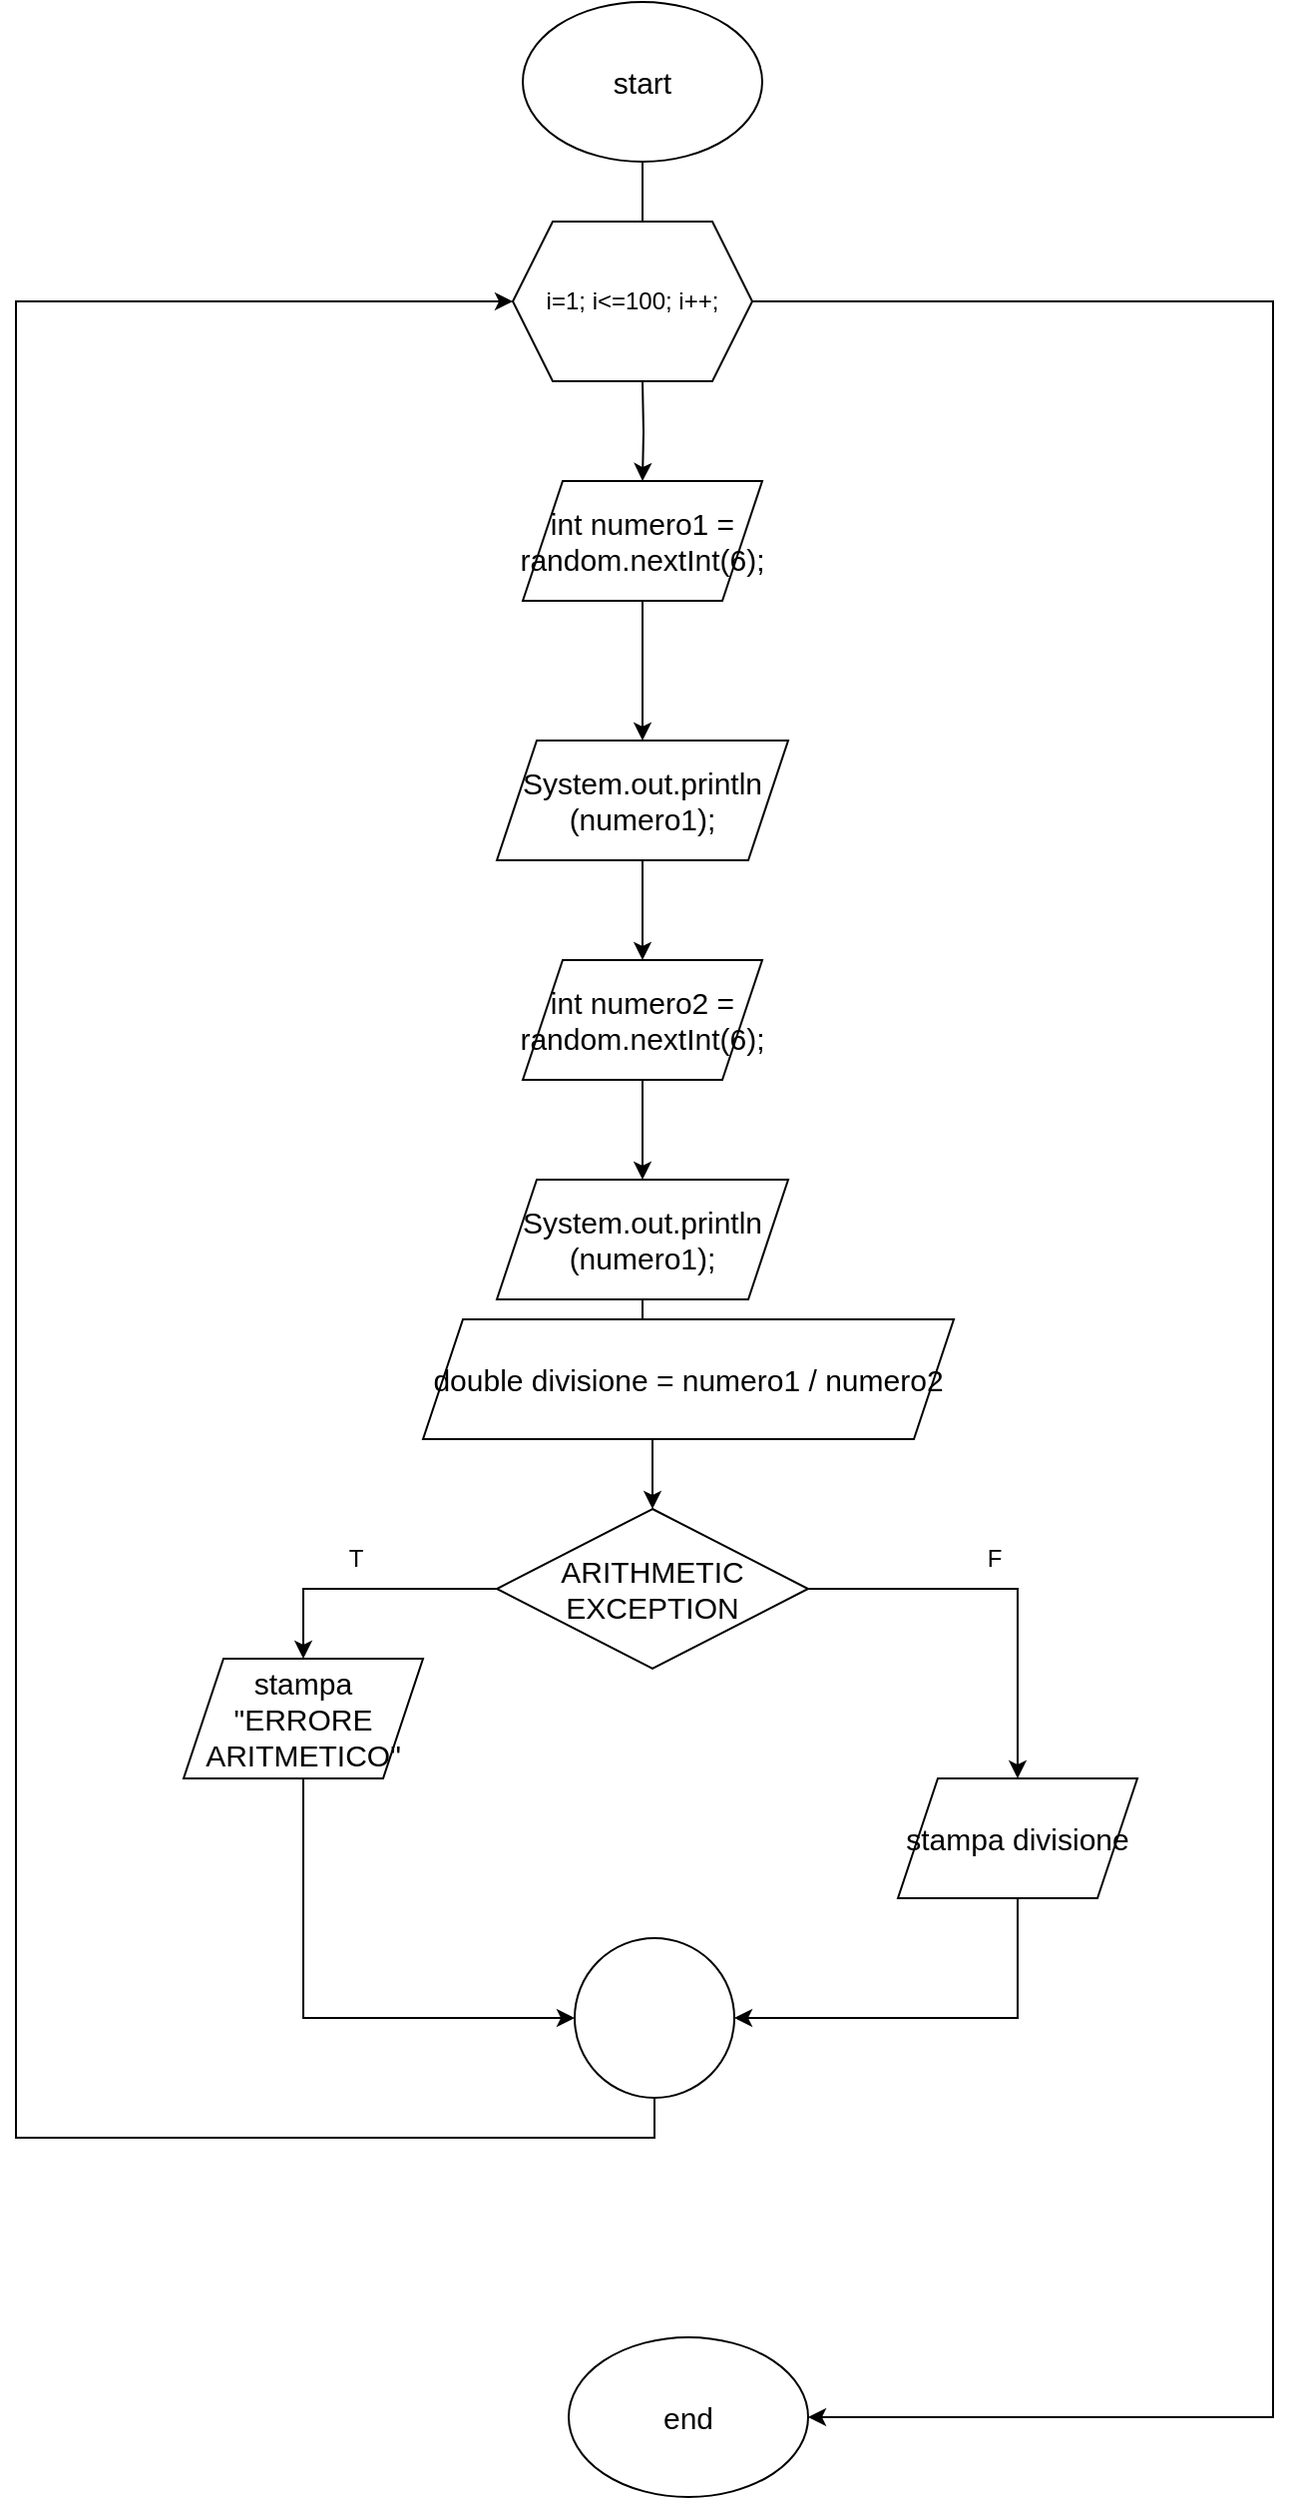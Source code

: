 <mxfile version="21.1.6" type="google">
  <diagram name="Pagina-1" id="2JrqRWIIHDZOnAzu7GF9">
    <mxGraphModel grid="1" page="1" gridSize="10" guides="1" tooltips="1" connect="1" arrows="1" fold="1" pageScale="1" pageWidth="827" pageHeight="1169" math="0" shadow="0">
      <root>
        <mxCell id="0" />
        <mxCell id="1" parent="0" />
        <mxCell id="g1serccbO22LYITviWlD-5" value="" style="edgeStyle=orthogonalEdgeStyle;rounded=0;orthogonalLoop=1;jettySize=auto;html=1;fontSize=15;" edge="1" parent="1" source="g1serccbO22LYITviWlD-1">
          <mxGeometry relative="1" as="geometry">
            <mxPoint x="414" y="140" as="targetPoint" />
          </mxGeometry>
        </mxCell>
        <mxCell id="g1serccbO22LYITviWlD-1" value="start" style="ellipse;whiteSpace=wrap;html=1;fontSize=15;" vertex="1" parent="1">
          <mxGeometry x="354" y="20" width="120" height="80" as="geometry" />
        </mxCell>
        <mxCell id="g1serccbO22LYITviWlD-7" value="" style="edgeStyle=orthogonalEdgeStyle;rounded=0;orthogonalLoop=1;jettySize=auto;html=1;exitX=0.5;exitY=1;exitDx=0;exitDy=0;fontSize=15;" edge="1" parent="1" target="g1serccbO22LYITviWlD-6">
          <mxGeometry relative="1" as="geometry">
            <mxPoint x="414" y="210" as="sourcePoint" />
          </mxGeometry>
        </mxCell>
        <mxCell id="g1serccbO22LYITviWlD-9" value="" style="edgeStyle=orthogonalEdgeStyle;rounded=0;orthogonalLoop=1;jettySize=auto;html=1;fontSize=15;" edge="1" parent="1" source="g1serccbO22LYITviWlD-6" target="g1serccbO22LYITviWlD-8">
          <mxGeometry relative="1" as="geometry" />
        </mxCell>
        <mxCell id="g1serccbO22LYITviWlD-6" value="int numero1 = random.nextInt(6);" style="shape=parallelogram;perimeter=parallelogramPerimeter;whiteSpace=wrap;html=1;fixedSize=1;fontSize=15;" vertex="1" parent="1">
          <mxGeometry x="354" y="260" width="120" height="60" as="geometry" />
        </mxCell>
        <mxCell id="g1serccbO22LYITviWlD-11" value="" style="edgeStyle=orthogonalEdgeStyle;rounded=0;orthogonalLoop=1;jettySize=auto;html=1;fontSize=15;" edge="1" parent="1" source="g1serccbO22LYITviWlD-8" target="g1serccbO22LYITviWlD-10">
          <mxGeometry relative="1" as="geometry" />
        </mxCell>
        <mxCell id="g1serccbO22LYITviWlD-8" value=" System.out.println (numero1);" style="shape=parallelogram;perimeter=parallelogramPerimeter;whiteSpace=wrap;html=1;fixedSize=1;fontSize=15;" vertex="1" parent="1">
          <mxGeometry x="341" y="390" width="146" height="60" as="geometry" />
        </mxCell>
        <mxCell id="g1serccbO22LYITviWlD-13" value="" style="edgeStyle=orthogonalEdgeStyle;rounded=0;orthogonalLoop=1;jettySize=auto;html=1;fontSize=15;" edge="1" parent="1" source="g1serccbO22LYITviWlD-10" target="g1serccbO22LYITviWlD-12">
          <mxGeometry relative="1" as="geometry" />
        </mxCell>
        <mxCell id="g1serccbO22LYITviWlD-10" value="int numero2 = random.nextInt(6);" style="shape=parallelogram;perimeter=parallelogramPerimeter;whiteSpace=wrap;html=1;fixedSize=1;fontSize=15;" vertex="1" parent="1">
          <mxGeometry x="354" y="500" width="120" height="60" as="geometry" />
        </mxCell>
        <mxCell id="g1serccbO22LYITviWlD-16" value="" style="edgeStyle=orthogonalEdgeStyle;rounded=0;orthogonalLoop=1;jettySize=auto;html=1;fontSize=15;" edge="1" parent="1" source="g1serccbO22LYITviWlD-12" target="g1serccbO22LYITviWlD-15">
          <mxGeometry relative="1" as="geometry" />
        </mxCell>
        <mxCell id="g1serccbO22LYITviWlD-12" value="System.out.println (numero1);" style="shape=parallelogram;perimeter=parallelogramPerimeter;whiteSpace=wrap;html=1;fixedSize=1;fontSize=15;" vertex="1" parent="1">
          <mxGeometry x="341" y="610" width="146" height="60" as="geometry" />
        </mxCell>
        <mxCell id="g1serccbO22LYITviWlD-18" value="" style="edgeStyle=orthogonalEdgeStyle;rounded=0;orthogonalLoop=1;jettySize=auto;html=1;fontSize=15;entryX=0.5;entryY=0;entryDx=0;entryDy=0;" edge="1" parent="1" source="g1serccbO22LYITviWlD-15" target="g1serccbO22LYITviWlD-17">
          <mxGeometry relative="1" as="geometry" />
        </mxCell>
        <mxCell id="g1serccbO22LYITviWlD-35" style="edgeStyle=orthogonalEdgeStyle;rounded=0;orthogonalLoop=1;jettySize=auto;html=1;exitX=1;exitY=0.5;exitDx=0;exitDy=0;" edge="1" parent="1" source="g1serccbO22LYITviWlD-15" target="g1serccbO22LYITviWlD-26">
          <mxGeometry relative="1" as="geometry" />
        </mxCell>
        <mxCell id="g1serccbO22LYITviWlD-15" value="ARITHMETIC EXCEPTION" style="rhombus;whiteSpace=wrap;html=1;fontSize=15;" vertex="1" parent="1">
          <mxGeometry x="341" y="775" width="156" height="80" as="geometry" />
        </mxCell>
        <mxCell id="g1serccbO22LYITviWlD-23" value="" style="edgeStyle=orthogonalEdgeStyle;rounded=0;orthogonalLoop=1;jettySize=auto;html=1;fontSize=15;" edge="1" parent="1" source="g1serccbO22LYITviWlD-17" target="g1serccbO22LYITviWlD-22">
          <mxGeometry relative="1" as="geometry">
            <Array as="points">
              <mxPoint x="244" y="1030" />
            </Array>
          </mxGeometry>
        </mxCell>
        <mxCell id="g1serccbO22LYITviWlD-17" value="stampa&lt;br style=&quot;font-size: 15px;&quot;&gt;&quot;ERRORE ARITMETICO&quot;" style="shape=parallelogram;perimeter=parallelogramPerimeter;whiteSpace=wrap;html=1;fixedSize=1;fontSize=15;" vertex="1" parent="1">
          <mxGeometry x="184" y="850" width="120" height="60" as="geometry" />
        </mxCell>
        <mxCell id="g1serccbO22LYITviWlD-19" value="double divisione = numero1 / numero2" style="shape=parallelogram;perimeter=parallelogramPerimeter;whiteSpace=wrap;html=1;fixedSize=1;fontSize=15;" vertex="1" parent="1">
          <mxGeometry x="304" y="680" width="266" height="60" as="geometry" />
        </mxCell>
        <mxCell id="g1serccbO22LYITviWlD-25" style="edgeStyle=orthogonalEdgeStyle;rounded=0;orthogonalLoop=1;jettySize=auto;html=1;exitX=0.5;exitY=1;exitDx=0;exitDy=0;entryX=0;entryY=0.5;entryDx=0;entryDy=0;fontSize=15;" edge="1" parent="1" source="g1serccbO22LYITviWlD-22" target="g1serccbO22LYITviWlD-34">
          <mxGeometry relative="1" as="geometry">
            <mxPoint x="327" y="180" as="targetPoint" />
            <Array as="points">
              <mxPoint x="420" y="1090" />
              <mxPoint x="100" y="1090" />
              <mxPoint x="100" y="170" />
            </Array>
          </mxGeometry>
        </mxCell>
        <mxCell id="g1serccbO22LYITviWlD-22" value="" style="ellipse;whiteSpace=wrap;html=1;fontSize=15;" vertex="1" parent="1">
          <mxGeometry x="380" y="990" width="80" height="80" as="geometry" />
        </mxCell>
        <mxCell id="g1serccbO22LYITviWlD-28" style="edgeStyle=orthogonalEdgeStyle;rounded=0;orthogonalLoop=1;jettySize=auto;html=1;exitX=0.5;exitY=1;exitDx=0;exitDy=0;entryX=1;entryY=0.5;entryDx=0;entryDy=0;fontSize=15;" edge="1" parent="1" source="g1serccbO22LYITviWlD-26" target="g1serccbO22LYITviWlD-22">
          <mxGeometry relative="1" as="geometry" />
        </mxCell>
        <mxCell id="g1serccbO22LYITviWlD-26" value="stampa divisione" style="shape=parallelogram;perimeter=parallelogramPerimeter;whiteSpace=wrap;html=1;fixedSize=1;fontSize=15;" vertex="1" parent="1">
          <mxGeometry x="542" y="910" width="120" height="60" as="geometry" />
        </mxCell>
        <mxCell id="g1serccbO22LYITviWlD-32" style="edgeStyle=orthogonalEdgeStyle;rounded=0;orthogonalLoop=1;jettySize=auto;html=1;exitX=1;exitY=0.5;exitDx=0;exitDy=0;fontSize=15;entryX=1;entryY=0.5;entryDx=0;entryDy=0;" edge="1" parent="1" source="g1serccbO22LYITviWlD-34" target="g1serccbO22LYITviWlD-33">
          <mxGeometry relative="1" as="geometry">
            <mxPoint x="600" y="180.25" as="targetPoint" />
            <mxPoint x="501" y="180" as="sourcePoint" />
            <Array as="points">
              <mxPoint x="730" y="170" />
              <mxPoint x="730" y="1230" />
            </Array>
          </mxGeometry>
        </mxCell>
        <mxCell id="g1serccbO22LYITviWlD-33" value="end" style="ellipse;whiteSpace=wrap;html=1;fontSize=15;" vertex="1" parent="1">
          <mxGeometry x="377" y="1190" width="120" height="80" as="geometry" />
        </mxCell>
        <mxCell id="g1serccbO22LYITviWlD-34" value="i=1; i&amp;lt;=100; i++;" style="shape=hexagon;perimeter=hexagonPerimeter2;whiteSpace=wrap;html=1;fixedSize=1;" vertex="1" parent="1">
          <mxGeometry x="349" y="130" width="120" height="80" as="geometry" />
        </mxCell>
        <mxCell id="g1serccbO22LYITviWlD-36" value="T" style="text;html=1;align=center;verticalAlign=middle;resizable=0;points=[];autosize=1;strokeColor=none;fillColor=none;" vertex="1" parent="1">
          <mxGeometry x="255" y="785" width="30" height="30" as="geometry" />
        </mxCell>
        <mxCell id="g1serccbO22LYITviWlD-38" value="F" style="text;html=1;align=center;verticalAlign=middle;resizable=0;points=[];autosize=1;strokeColor=none;fillColor=none;" vertex="1" parent="1">
          <mxGeometry x="575" y="785" width="30" height="30" as="geometry" />
        </mxCell>
      </root>
    </mxGraphModel>
  </diagram>
</mxfile>
